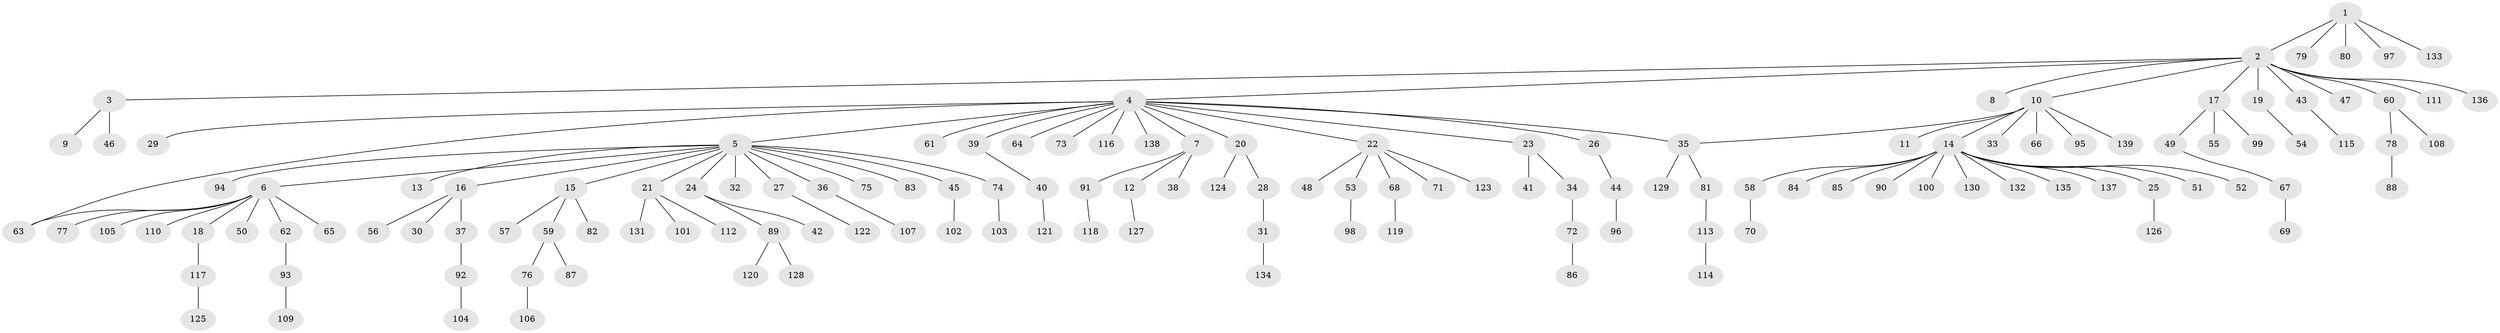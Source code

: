 // Generated by graph-tools (version 1.1) at 2025/14/03/09/25 04:14:41]
// undirected, 139 vertices, 140 edges
graph export_dot {
graph [start="1"]
  node [color=gray90,style=filled];
  1;
  2;
  3;
  4;
  5;
  6;
  7;
  8;
  9;
  10;
  11;
  12;
  13;
  14;
  15;
  16;
  17;
  18;
  19;
  20;
  21;
  22;
  23;
  24;
  25;
  26;
  27;
  28;
  29;
  30;
  31;
  32;
  33;
  34;
  35;
  36;
  37;
  38;
  39;
  40;
  41;
  42;
  43;
  44;
  45;
  46;
  47;
  48;
  49;
  50;
  51;
  52;
  53;
  54;
  55;
  56;
  57;
  58;
  59;
  60;
  61;
  62;
  63;
  64;
  65;
  66;
  67;
  68;
  69;
  70;
  71;
  72;
  73;
  74;
  75;
  76;
  77;
  78;
  79;
  80;
  81;
  82;
  83;
  84;
  85;
  86;
  87;
  88;
  89;
  90;
  91;
  92;
  93;
  94;
  95;
  96;
  97;
  98;
  99;
  100;
  101;
  102;
  103;
  104;
  105;
  106;
  107;
  108;
  109;
  110;
  111;
  112;
  113;
  114;
  115;
  116;
  117;
  118;
  119;
  120;
  121;
  122;
  123;
  124;
  125;
  126;
  127;
  128;
  129;
  130;
  131;
  132;
  133;
  134;
  135;
  136;
  137;
  138;
  139;
  1 -- 2;
  1 -- 79;
  1 -- 80;
  1 -- 97;
  1 -- 133;
  2 -- 3;
  2 -- 4;
  2 -- 8;
  2 -- 10;
  2 -- 17;
  2 -- 19;
  2 -- 43;
  2 -- 47;
  2 -- 60;
  2 -- 111;
  2 -- 136;
  3 -- 9;
  3 -- 46;
  4 -- 5;
  4 -- 7;
  4 -- 20;
  4 -- 22;
  4 -- 23;
  4 -- 26;
  4 -- 29;
  4 -- 35;
  4 -- 39;
  4 -- 61;
  4 -- 63;
  4 -- 64;
  4 -- 73;
  4 -- 116;
  4 -- 138;
  5 -- 6;
  5 -- 13;
  5 -- 15;
  5 -- 16;
  5 -- 21;
  5 -- 24;
  5 -- 27;
  5 -- 32;
  5 -- 36;
  5 -- 45;
  5 -- 74;
  5 -- 75;
  5 -- 83;
  5 -- 94;
  6 -- 18;
  6 -- 50;
  6 -- 62;
  6 -- 63;
  6 -- 65;
  6 -- 77;
  6 -- 105;
  6 -- 110;
  7 -- 12;
  7 -- 38;
  7 -- 91;
  10 -- 11;
  10 -- 14;
  10 -- 33;
  10 -- 35;
  10 -- 66;
  10 -- 95;
  10 -- 139;
  12 -- 127;
  14 -- 25;
  14 -- 51;
  14 -- 52;
  14 -- 58;
  14 -- 84;
  14 -- 85;
  14 -- 90;
  14 -- 100;
  14 -- 130;
  14 -- 132;
  14 -- 135;
  14 -- 137;
  15 -- 57;
  15 -- 59;
  15 -- 82;
  16 -- 30;
  16 -- 37;
  16 -- 56;
  17 -- 49;
  17 -- 55;
  17 -- 99;
  18 -- 117;
  19 -- 54;
  20 -- 28;
  20 -- 124;
  21 -- 101;
  21 -- 112;
  21 -- 131;
  22 -- 48;
  22 -- 53;
  22 -- 68;
  22 -- 71;
  22 -- 123;
  23 -- 34;
  23 -- 41;
  24 -- 42;
  24 -- 89;
  25 -- 126;
  26 -- 44;
  27 -- 122;
  28 -- 31;
  31 -- 134;
  34 -- 72;
  35 -- 81;
  35 -- 129;
  36 -- 107;
  37 -- 92;
  39 -- 40;
  40 -- 121;
  43 -- 115;
  44 -- 96;
  45 -- 102;
  49 -- 67;
  53 -- 98;
  58 -- 70;
  59 -- 76;
  59 -- 87;
  60 -- 78;
  60 -- 108;
  62 -- 93;
  67 -- 69;
  68 -- 119;
  72 -- 86;
  74 -- 103;
  76 -- 106;
  78 -- 88;
  81 -- 113;
  89 -- 120;
  89 -- 128;
  91 -- 118;
  92 -- 104;
  93 -- 109;
  113 -- 114;
  117 -- 125;
}
